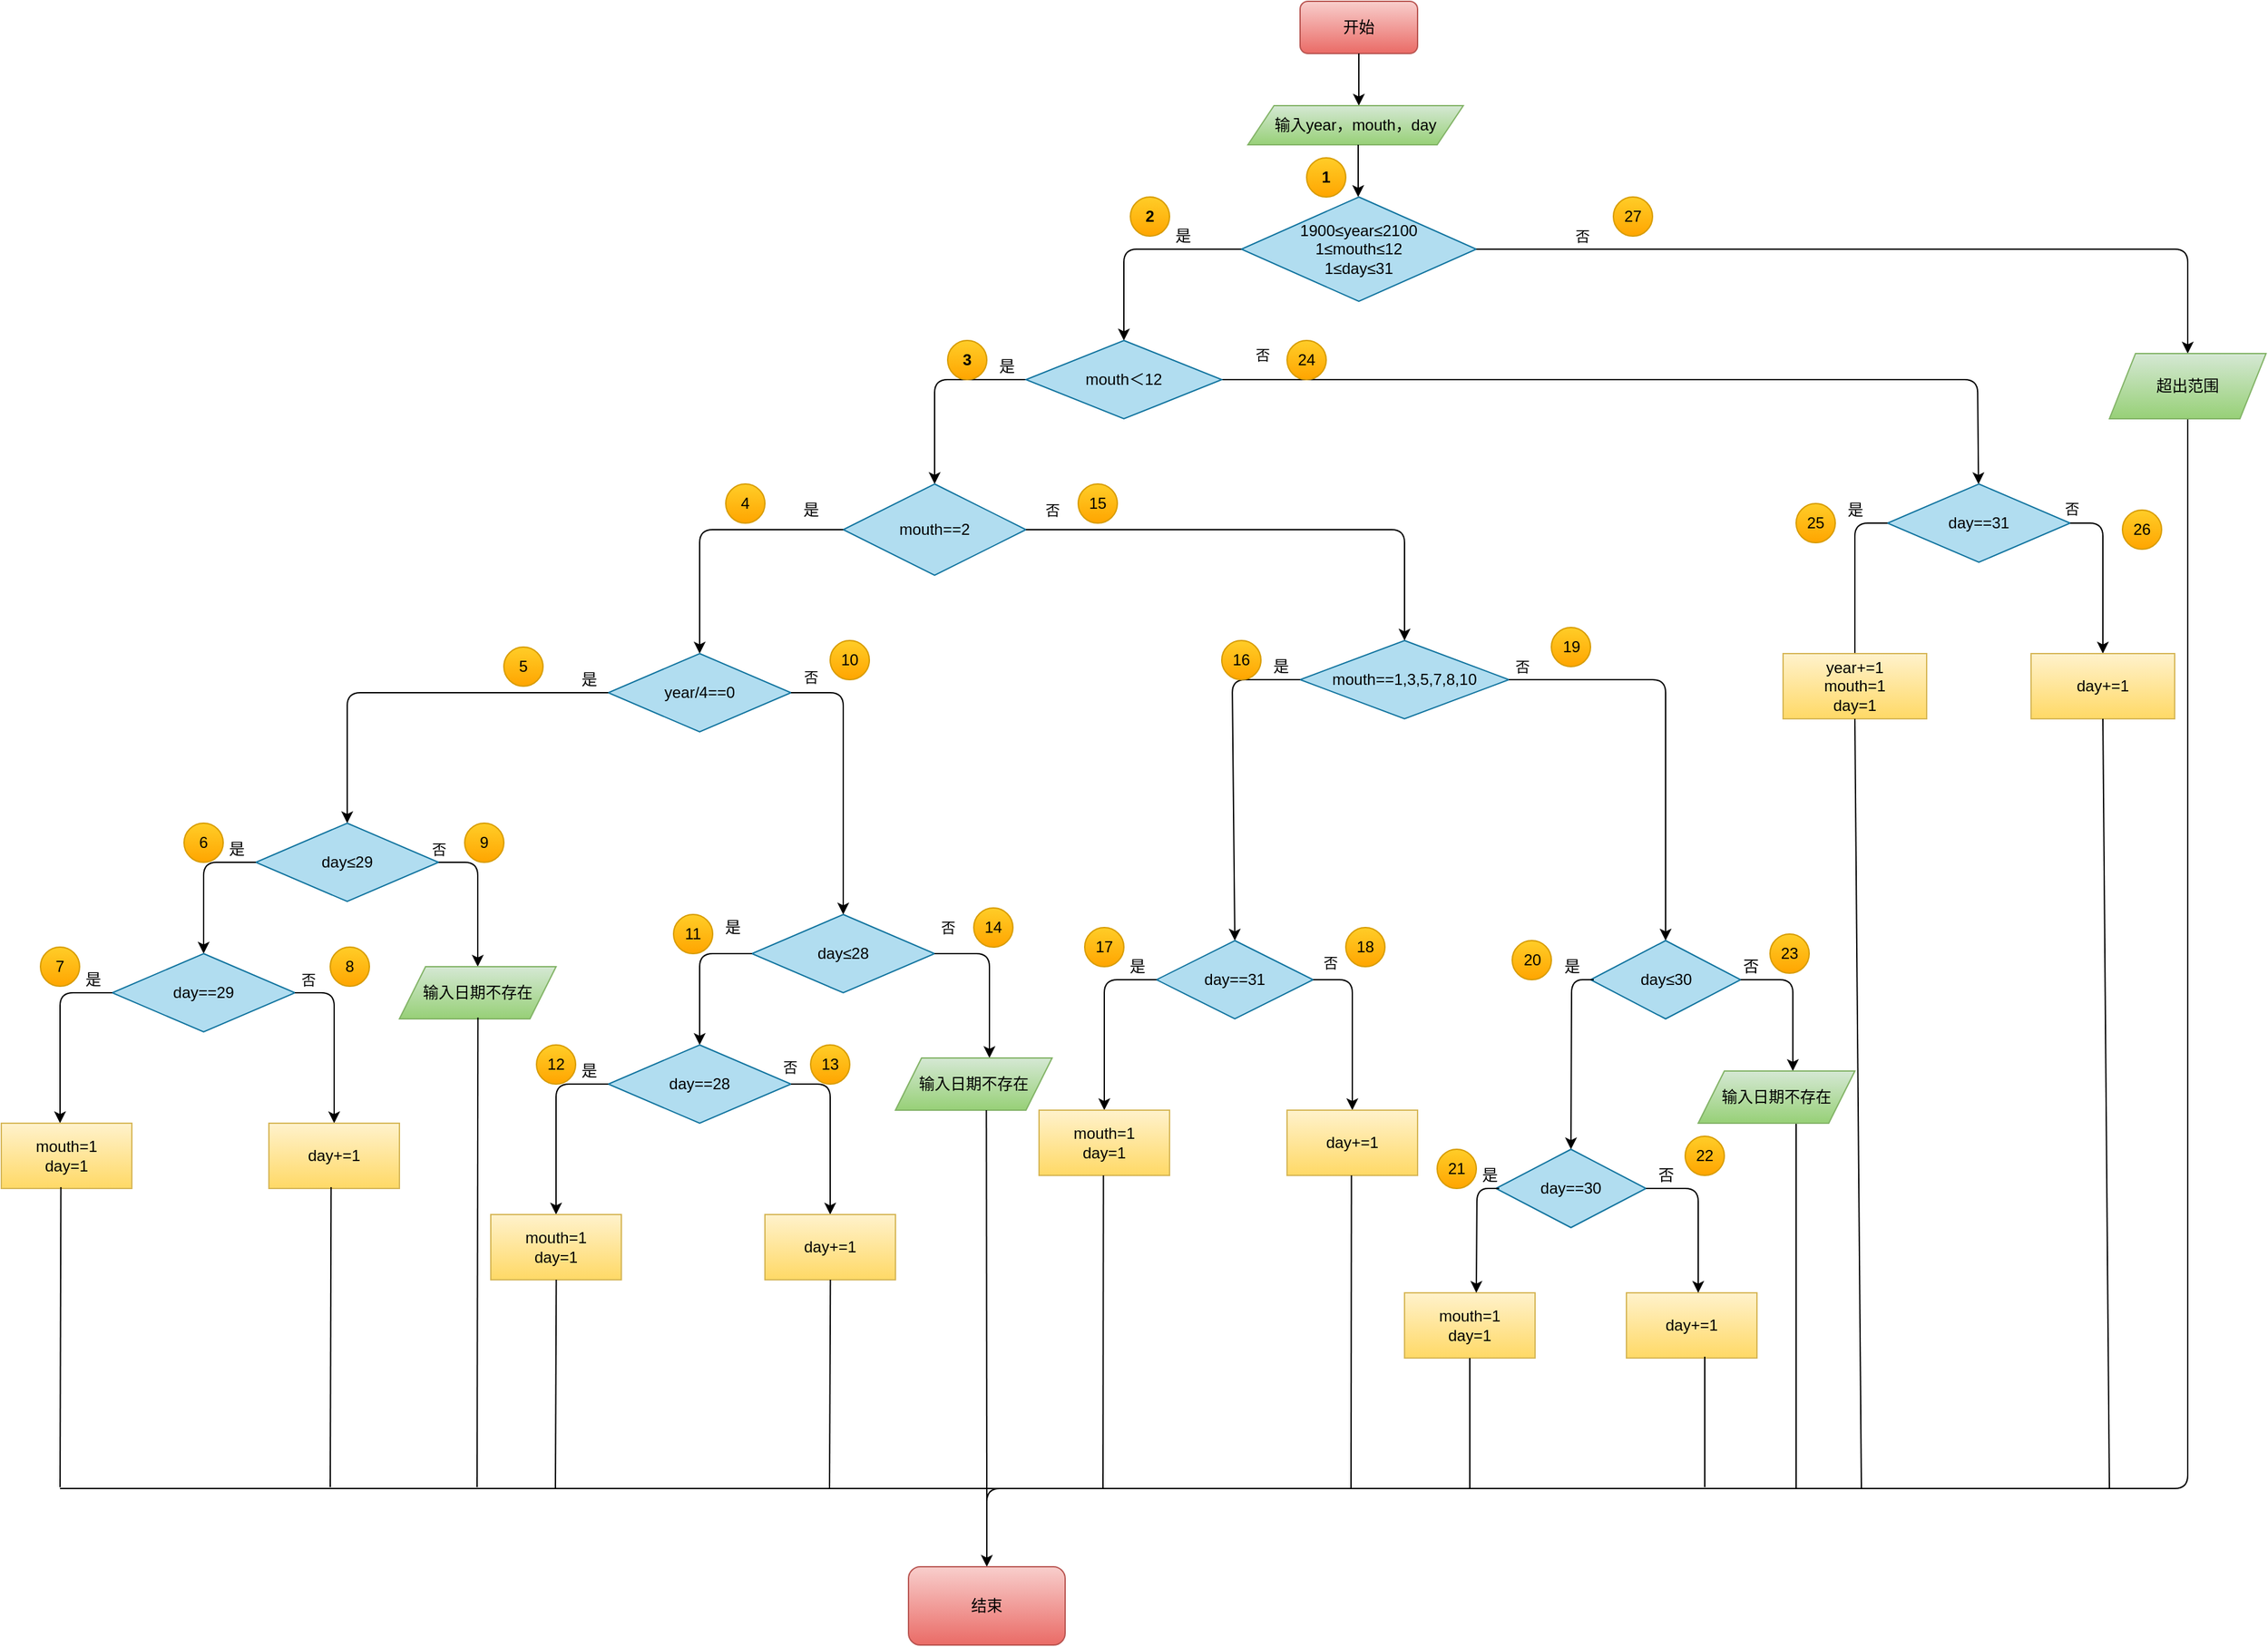 <mxfile version="14.7.2" type="github">
  <diagram id="T51t9eW_9UwbqFa1eaOi" name="Page-1">
    <mxGraphModel dx="1695" dy="458" grid="1" gridSize="10" guides="1" tooltips="1" connect="1" arrows="1" fold="1" page="1" pageScale="1" pageWidth="827" pageHeight="1169" math="0" shadow="0">
      <root>
        <mxCell id="0" />
        <mxCell id="1" parent="0" />
        <mxCell id="XTLYALUPvkwXILoR0wDb-1" value="开始" style="rounded=1;whiteSpace=wrap;html=1;fillColor=#f8cecc;strokeColor=#b85450;gradientColor=#ea6b66;" parent="1" vertex="1">
          <mxGeometry x="330" y="30" width="90" height="40" as="geometry" />
        </mxCell>
        <mxCell id="XTLYALUPvkwXILoR0wDb-2" value="" style="endArrow=classic;html=1;exitX=0.5;exitY=1;exitDx=0;exitDy=0;" parent="1" source="XTLYALUPvkwXILoR0wDb-1" edge="1">
          <mxGeometry width="50" height="50" relative="1" as="geometry">
            <mxPoint x="360" y="140" as="sourcePoint" />
            <mxPoint x="375" y="110" as="targetPoint" />
          </mxGeometry>
        </mxCell>
        <mxCell id="XTLYALUPvkwXILoR0wDb-3" value="1900≤year≤2100&lt;br&gt;1≤mouth≤12&lt;br&gt;1≤day≤31" style="rhombus;whiteSpace=wrap;html=1;fillColor=#b1ddf0;strokeColor=#10739e;" parent="1" vertex="1">
          <mxGeometry x="285" y="180" width="180" height="80" as="geometry" />
        </mxCell>
        <mxCell id="XTLYALUPvkwXILoR0wDb-5" value="输入year，mouth，day" style="shape=parallelogram;perimeter=parallelogramPerimeter;whiteSpace=wrap;html=1;fixedSize=1;fillColor=#d5e8d4;strokeColor=#82b366;gradientColor=#97d077;" parent="1" vertex="1">
          <mxGeometry x="290" y="110" width="165" height="30" as="geometry" />
        </mxCell>
        <mxCell id="XTLYALUPvkwXILoR0wDb-11" value="" style="endArrow=classic;html=1;exitX=0.5;exitY=1;exitDx=0;exitDy=0;" parent="1" edge="1">
          <mxGeometry width="50" height="50" relative="1" as="geometry">
            <mxPoint x="374.5" y="140" as="sourcePoint" />
            <mxPoint x="374.5" y="180" as="targetPoint" />
          </mxGeometry>
        </mxCell>
        <mxCell id="XTLYALUPvkwXILoR0wDb-12" value="" style="endArrow=classic;html=1;exitX=0;exitY=0.5;exitDx=0;exitDy=0;entryX=0.5;entryY=0;entryDx=0;entryDy=0;" parent="1" source="XTLYALUPvkwXILoR0wDb-19" target="XTLYALUPvkwXILoR0wDb-20" edge="1">
          <mxGeometry width="50" height="50" relative="1" as="geometry">
            <mxPoint x="50" y="360" as="sourcePoint" />
            <mxPoint x="50" y="400" as="targetPoint" />
            <Array as="points">
              <mxPoint x="50" y="320" />
            </Array>
          </mxGeometry>
        </mxCell>
        <mxCell id="XTLYALUPvkwXILoR0wDb-14" value="" style="endArrow=classic;html=1;exitX=0.5;exitY=1;exitDx=0;exitDy=0;entryX=0.5;entryY=0;entryDx=0;entryDy=0;" parent="1" source="XTLYALUPvkwXILoR0wDb-17" target="YAsFX3J-B_crxhLqqsgu-51" edge="1">
          <mxGeometry width="50" height="50" relative="1" as="geometry">
            <mxPoint x="899.5" y="390" as="sourcePoint" />
            <mxPoint x="90" y="1230" as="targetPoint" />
            <Array as="points">
              <mxPoint x="1010" y="1170" />
              <mxPoint x="90" y="1170" />
            </Array>
          </mxGeometry>
        </mxCell>
        <mxCell id="XTLYALUPvkwXILoR0wDb-15" value="" style="endArrow=classic;html=1;exitX=1;exitY=0.5;exitDx=0;exitDy=0;" parent="1" source="XTLYALUPvkwXILoR0wDb-19" target="XTLYALUPvkwXILoR0wDb-29" edge="1">
          <mxGeometry width="50" height="50" relative="1" as="geometry">
            <mxPoint x="320" y="340" as="sourcePoint" />
            <mxPoint x="590" y="440" as="targetPoint" />
            <Array as="points">
              <mxPoint x="849" y="320" />
            </Array>
          </mxGeometry>
        </mxCell>
        <mxCell id="XTLYALUPvkwXILoR0wDb-16" value="" style="endArrow=classic;html=1;exitX=1;exitY=0.5;exitDx=0;exitDy=0;entryX=0.5;entryY=0;entryDx=0;entryDy=0;" parent="1" source="XTLYALUPvkwXILoR0wDb-3" target="XTLYALUPvkwXILoR0wDb-17" edge="1">
          <mxGeometry width="50" height="50" relative="1" as="geometry">
            <mxPoint x="390" y="260" as="sourcePoint" />
            <mxPoint x="610" y="290" as="targetPoint" />
            <Array as="points">
              <mxPoint x="1010" y="220" />
            </Array>
          </mxGeometry>
        </mxCell>
        <mxCell id="XTLYALUPvkwXILoR0wDb-48" value="否" style="edgeLabel;html=1;align=center;verticalAlign=middle;resizable=0;points=[];" parent="XTLYALUPvkwXILoR0wDb-16" vertex="1" connectable="0">
          <mxGeometry x="-0.719" relative="1" as="geometry">
            <mxPoint x="-7" y="-10" as="offset" />
          </mxGeometry>
        </mxCell>
        <mxCell id="XTLYALUPvkwXILoR0wDb-17" value="超出范围" style="shape=parallelogram;perimeter=parallelogramPerimeter;whiteSpace=wrap;html=1;fixedSize=1;gradientColor=#97d077;fillColor=#d5e8d4;strokeColor=#82b366;" parent="1" vertex="1">
          <mxGeometry x="950" y="300" width="120" height="50" as="geometry" />
        </mxCell>
        <mxCell id="XTLYALUPvkwXILoR0wDb-18" value="" style="endArrow=classic;html=1;exitX=0;exitY=0.5;exitDx=0;exitDy=0;" parent="1" source="XTLYALUPvkwXILoR0wDb-3" target="XTLYALUPvkwXILoR0wDb-19" edge="1">
          <mxGeometry width="50" height="50" relative="1" as="geometry">
            <mxPoint x="390" y="260" as="sourcePoint" />
            <mxPoint x="-60" y="340" as="targetPoint" />
            <Array as="points">
              <mxPoint x="195" y="220" />
            </Array>
          </mxGeometry>
        </mxCell>
        <mxCell id="XTLYALUPvkwXILoR0wDb-19" value="mouth＜12" style="rhombus;whiteSpace=wrap;html=1;fillColor=#b1ddf0;strokeColor=#10739e;" parent="1" vertex="1">
          <mxGeometry x="120" y="290" width="150" height="60" as="geometry" />
        </mxCell>
        <mxCell id="XTLYALUPvkwXILoR0wDb-20" value="mouth==2" style="rhombus;whiteSpace=wrap;html=1;fillColor=#b1ddf0;strokeColor=#10739e;" parent="1" vertex="1">
          <mxGeometry x="-20" y="400" width="140" height="70" as="geometry" />
        </mxCell>
        <mxCell id="XTLYALUPvkwXILoR0wDb-21" value="" style="endArrow=classic;html=1;exitX=0;exitY=0.5;exitDx=0;exitDy=0;" parent="1" source="XTLYALUPvkwXILoR0wDb-20" edge="1">
          <mxGeometry width="50" height="50" relative="1" as="geometry">
            <mxPoint x="-10" y="440" as="sourcePoint" />
            <mxPoint x="-130" y="530" as="targetPoint" />
            <Array as="points">
              <mxPoint x="-130" y="435" />
            </Array>
          </mxGeometry>
        </mxCell>
        <mxCell id="XTLYALUPvkwXILoR0wDb-22" value="year/4==0" style="rhombus;whiteSpace=wrap;html=1;fillColor=#b1ddf0;strokeColor=#10739e;" parent="1" vertex="1">
          <mxGeometry x="-200" y="530" width="140" height="60" as="geometry" />
        </mxCell>
        <mxCell id="XTLYALUPvkwXILoR0wDb-23" value="" style="endArrow=classic;html=1;" parent="1" target="YAsFX3J-B_crxhLqqsgu-10" edge="1">
          <mxGeometry width="50" height="50" relative="1" as="geometry">
            <mxPoint x="-200" y="560" as="sourcePoint" />
            <mxPoint x="-370" y="640" as="targetPoint" />
            <Array as="points">
              <mxPoint x="-400" y="560" />
            </Array>
          </mxGeometry>
        </mxCell>
        <mxCell id="XTLYALUPvkwXILoR0wDb-26" value="mouth==1,3,5,7,8,10" style="rhombus;whiteSpace=wrap;html=1;fillColor=#b1ddf0;strokeColor=#10739e;" parent="1" vertex="1">
          <mxGeometry x="330" y="520" width="160" height="60" as="geometry" />
        </mxCell>
        <mxCell id="XTLYALUPvkwXILoR0wDb-28" value="" style="endArrow=classic;html=1;exitX=1;exitY=0.5;exitDx=0;exitDy=0;entryX=0.5;entryY=0;entryDx=0;entryDy=0;" parent="1" source="XTLYALUPvkwXILoR0wDb-20" target="XTLYALUPvkwXILoR0wDb-26" edge="1">
          <mxGeometry width="50" height="50" relative="1" as="geometry">
            <mxPoint x="120" y="430" as="sourcePoint" />
            <mxPoint x="280" y="510" as="targetPoint" />
            <Array as="points">
              <mxPoint x="410" y="435" />
            </Array>
          </mxGeometry>
        </mxCell>
        <mxCell id="XTLYALUPvkwXILoR0wDb-29" value="day==31" style="rhombus;whiteSpace=wrap;html=1;fillColor=#b1ddf0;strokeColor=#10739e;" parent="1" vertex="1">
          <mxGeometry x="780" y="400" width="140" height="60" as="geometry" />
        </mxCell>
        <mxCell id="XTLYALUPvkwXILoR0wDb-30" value="" style="endArrow=classic;html=1;exitX=0;exitY=0.5;exitDx=0;exitDy=0;entryX=0.5;entryY=0;entryDx=0;entryDy=0;" parent="1" target="YAsFX3J-B_crxhLqqsgu-12" edge="1">
          <mxGeometry width="50" height="50" relative="1" as="geometry">
            <mxPoint x="330" y="550" as="sourcePoint" />
            <mxPoint x="270" y="640" as="targetPoint" />
            <Array as="points">
              <mxPoint x="278" y="550" />
            </Array>
          </mxGeometry>
        </mxCell>
        <mxCell id="XTLYALUPvkwXILoR0wDb-31" value="" style="endArrow=classic;html=1;exitX=1;exitY=0.5;exitDx=0;exitDy=0;entryX=0.5;entryY=0;entryDx=0;entryDy=0;" parent="1" source="XTLYALUPvkwXILoR0wDb-26" target="YAsFX3J-B_crxhLqqsgu-13" edge="1">
          <mxGeometry width="50" height="50" relative="1" as="geometry">
            <mxPoint x="414" y="550" as="sourcePoint" />
            <mxPoint x="454" y="720" as="targetPoint" />
            <Array as="points">
              <mxPoint x="610" y="550" />
            </Array>
          </mxGeometry>
        </mxCell>
        <mxCell id="XTLYALUPvkwXILoR0wDb-32" value="day≤28" style="rhombus;whiteSpace=wrap;html=1;fillColor=#b1ddf0;strokeColor=#10739e;" parent="1" vertex="1">
          <mxGeometry x="-90" y="730" width="140" height="60" as="geometry" />
        </mxCell>
        <mxCell id="XTLYALUPvkwXILoR0wDb-33" value="" style="endArrow=classic;html=1;exitX=0;exitY=0.5;exitDx=0;exitDy=0;entryX=0.5;entryY=0;entryDx=0;entryDy=0;" parent="1" target="YAsFX3J-B_crxhLqqsgu-30" edge="1">
          <mxGeometry width="50" height="50" relative="1" as="geometry">
            <mxPoint x="-90" y="760" as="sourcePoint" />
            <mxPoint x="-150" y="835" as="targetPoint" />
            <Array as="points">
              <mxPoint x="-130" y="760" />
            </Array>
          </mxGeometry>
        </mxCell>
        <mxCell id="XTLYALUPvkwXILoR0wDb-34" value="" style="endArrow=classic;html=1;exitX=1;exitY=0.5;exitDx=0;exitDy=0;" parent="1" edge="1">
          <mxGeometry width="50" height="50" relative="1" as="geometry">
            <mxPoint x="50" y="760" as="sourcePoint" />
            <mxPoint x="92" y="840" as="targetPoint" />
            <Array as="points">
              <mxPoint x="92" y="760" />
            </Array>
          </mxGeometry>
        </mxCell>
        <mxCell id="XTLYALUPvkwXILoR0wDb-35" value="" style="endArrow=classic;html=1;exitX=1;exitY=0.5;exitDx=0;exitDy=0;" parent="1" edge="1">
          <mxGeometry width="50" height="50" relative="1" as="geometry">
            <mxPoint x="-60" y="560" as="sourcePoint" />
            <mxPoint x="-20" y="730" as="targetPoint" />
            <Array as="points">
              <mxPoint x="-20" y="560" />
            </Array>
          </mxGeometry>
        </mxCell>
        <mxCell id="XTLYALUPvkwXILoR0wDb-36" value="" style="endArrow=classic;html=1;exitX=0;exitY=0.5;exitDx=0;exitDy=0;" parent="1" edge="1" source="XTLYALUPvkwXILoR0wDb-29">
          <mxGeometry width="50" height="50" relative="1" as="geometry">
            <mxPoint x="770" y="430" as="sourcePoint" />
            <mxPoint x="755" y="540" as="targetPoint" />
            <Array as="points">
              <mxPoint x="755" y="430" />
            </Array>
          </mxGeometry>
        </mxCell>
        <mxCell id="XTLYALUPvkwXILoR0wDb-37" value="" style="endArrow=classic;html=1;entryX=0.5;entryY=0;entryDx=0;entryDy=0;" parent="1" target="XTLYALUPvkwXILoR0wDb-39" edge="1">
          <mxGeometry width="50" height="50" relative="1" as="geometry">
            <mxPoint x="920" y="430" as="sourcePoint" />
            <mxPoint x="915" y="520" as="targetPoint" />
            <Array as="points">
              <mxPoint x="945" y="430" />
            </Array>
          </mxGeometry>
        </mxCell>
        <mxCell id="XTLYALUPvkwXILoR0wDb-39" value="day+=1" style="rounded=0;whiteSpace=wrap;html=1;gradientColor=#ffd966;fillColor=#fff2cc;strokeColor=#d6b656;" parent="1" vertex="1">
          <mxGeometry x="890" y="530" width="110" height="50" as="geometry" />
        </mxCell>
        <mxCell id="XTLYALUPvkwXILoR0wDb-43" value="year+=1&lt;br&gt;mouth=1&lt;br&gt;day=1" style="rounded=0;whiteSpace=wrap;html=1;gradientColor=#ffd966;fillColor=#fff2cc;strokeColor=#d6b656;" parent="1" vertex="1">
          <mxGeometry x="700" y="530" width="110" height="50" as="geometry" />
        </mxCell>
        <mxCell id="XTLYALUPvkwXILoR0wDb-47" value="是" style="text;html=1;align=center;verticalAlign=middle;resizable=0;points=[];autosize=1;strokeColor=none;" parent="1" vertex="1">
          <mxGeometry x="225" y="200" width="30" height="20" as="geometry" />
        </mxCell>
        <mxCell id="XTLYALUPvkwXILoR0wDb-49" value="是" style="text;html=1;align=center;verticalAlign=middle;resizable=0;points=[];autosize=1;strokeColor=none;" parent="1" vertex="1">
          <mxGeometry x="740" y="410" width="30" height="20" as="geometry" />
        </mxCell>
        <mxCell id="XTLYALUPvkwXILoR0wDb-50" value="是" style="text;html=1;align=center;verticalAlign=middle;resizable=0;points=[];autosize=1;strokeColor=none;" parent="1" vertex="1">
          <mxGeometry x="90" y="300" width="30" height="20" as="geometry" />
        </mxCell>
        <mxCell id="XTLYALUPvkwXILoR0wDb-51" value="否" style="edgeLabel;html=1;align=center;verticalAlign=middle;resizable=0;points=[];" parent="1" vertex="1" connectable="0">
          <mxGeometry x="290" y="250" as="geometry">
            <mxPoint x="11" y="51" as="offset" />
          </mxGeometry>
        </mxCell>
        <mxCell id="XTLYALUPvkwXILoR0wDb-52" value="否" style="edgeLabel;html=1;align=center;verticalAlign=middle;resizable=0;points=[];" parent="1" vertex="1" connectable="0">
          <mxGeometry x="140" y="420" as="geometry" />
        </mxCell>
        <mxCell id="XTLYALUPvkwXILoR0wDb-53" value="是" style="text;html=1;align=center;verticalAlign=middle;resizable=0;points=[];autosize=1;strokeColor=none;" parent="1" vertex="1">
          <mxGeometry x="-60" y="410" width="30" height="20" as="geometry" />
        </mxCell>
        <mxCell id="YAsFX3J-B_crxhLqqsgu-1" value="是" style="text;html=1;align=center;verticalAlign=middle;resizable=0;points=[];autosize=1;strokeColor=none;" parent="1" vertex="1">
          <mxGeometry x="300" y="530" width="30" height="20" as="geometry" />
        </mxCell>
        <mxCell id="YAsFX3J-B_crxhLqqsgu-2" value="否" style="edgeLabel;html=1;align=center;verticalAlign=middle;resizable=0;points=[];" parent="1" vertex="1" connectable="0">
          <mxGeometry x="240" y="440" as="geometry">
            <mxPoint x="260" y="100" as="offset" />
          </mxGeometry>
        </mxCell>
        <mxCell id="YAsFX3J-B_crxhLqqsgu-3" value="是" style="text;html=1;align=center;verticalAlign=middle;resizable=0;points=[];autosize=1;strokeColor=none;" parent="1" vertex="1">
          <mxGeometry x="-230" y="540" width="30" height="20" as="geometry" />
        </mxCell>
        <mxCell id="YAsFX3J-B_crxhLqqsgu-4" value="否" style="edgeLabel;html=1;align=center;verticalAlign=middle;resizable=0;points=[];" parent="1" vertex="1" connectable="0">
          <mxGeometry x="100" y="460" as="geometry">
            <mxPoint x="-145" y="88" as="offset" />
          </mxGeometry>
        </mxCell>
        <mxCell id="YAsFX3J-B_crxhLqqsgu-5" value="否" style="edgeLabel;html=1;align=center;verticalAlign=middle;resizable=0;points=[];" parent="1" vertex="1" connectable="0">
          <mxGeometry x="400" y="480" as="geometry">
            <mxPoint x="-47" y="287" as="offset" />
          </mxGeometry>
        </mxCell>
        <mxCell id="YAsFX3J-B_crxhLqqsgu-6" value="是" style="text;html=1;align=center;verticalAlign=middle;resizable=0;points=[];autosize=1;strokeColor=none;" parent="1" vertex="1">
          <mxGeometry x="190" y="760" width="30" height="20" as="geometry" />
        </mxCell>
        <mxCell id="YAsFX3J-B_crxhLqqsgu-7" value="否" style="edgeLabel;html=1;align=center;verticalAlign=middle;resizable=0;points=[];" parent="1" vertex="1" connectable="0">
          <mxGeometry x="300" y="430" as="geometry">
            <mxPoint x="621" y="-11" as="offset" />
          </mxGeometry>
        </mxCell>
        <mxCell id="YAsFX3J-B_crxhLqqsgu-8" value="输入日期不存在" style="shape=parallelogram;perimeter=parallelogramPerimeter;whiteSpace=wrap;html=1;fixedSize=1;gradientColor=#97d077;fillColor=#d5e8d4;strokeColor=#82b366;" parent="1" vertex="1">
          <mxGeometry x="20" y="840" width="120" height="40" as="geometry" />
        </mxCell>
        <mxCell id="YAsFX3J-B_crxhLqqsgu-10" value="day≤29" style="rhombus;whiteSpace=wrap;html=1;fillColor=#b1ddf0;strokeColor=#10739e;" parent="1" vertex="1">
          <mxGeometry x="-470" y="660" width="140" height="60" as="geometry" />
        </mxCell>
        <mxCell id="YAsFX3J-B_crxhLqqsgu-11" value="" style="endArrow=classic;html=1;exitX=0;exitY=0.5;exitDx=0;exitDy=0;entryX=0.5;entryY=0;entryDx=0;entryDy=0;" parent="1" source="YAsFX3J-B_crxhLqqsgu-10" target="YAsFX3J-B_crxhLqqsgu-37" edge="1">
          <mxGeometry width="50" height="50" relative="1" as="geometry">
            <mxPoint x="-550" y="685" as="sourcePoint" />
            <mxPoint x="-610" y="770" as="targetPoint" />
            <Array as="points">
              <mxPoint x="-510" y="690" />
            </Array>
          </mxGeometry>
        </mxCell>
        <mxCell id="YAsFX3J-B_crxhLqqsgu-12" value="day==31" style="rhombus;whiteSpace=wrap;html=1;fillColor=#b1ddf0;strokeColor=#10739e;" parent="1" vertex="1">
          <mxGeometry x="220" y="750" width="120" height="60" as="geometry" />
        </mxCell>
        <mxCell id="YAsFX3J-B_crxhLqqsgu-13" value="day≤30" style="rhombus;whiteSpace=wrap;html=1;fillColor=#b1ddf0;strokeColor=#10739e;" parent="1" vertex="1">
          <mxGeometry x="552.5" y="750" width="115" height="60" as="geometry" />
        </mxCell>
        <mxCell id="YAsFX3J-B_crxhLqqsgu-14" value="" style="endArrow=classic;html=1;exitX=0;exitY=0.5;exitDx=0;exitDy=0;" parent="1" edge="1">
          <mxGeometry width="50" height="50" relative="1" as="geometry">
            <mxPoint x="220" y="780" as="sourcePoint" />
            <mxPoint x="180" y="880" as="targetPoint" />
            <Array as="points">
              <mxPoint x="180" y="780" />
            </Array>
          </mxGeometry>
        </mxCell>
        <mxCell id="YAsFX3J-B_crxhLqqsgu-15" value="" style="endArrow=classic;html=1;entryX=0.5;entryY=0;entryDx=0;entryDy=0;" parent="1" target="CbWs_5sg9MuyIW4WM9OZ-2" edge="1">
          <mxGeometry width="50" height="50" relative="1" as="geometry">
            <mxPoint x="555" y="780" as="sourcePoint" />
            <mxPoint x="530" y="910" as="targetPoint" />
            <Array as="points">
              <mxPoint x="538" y="780" />
            </Array>
          </mxGeometry>
        </mxCell>
        <mxCell id="YAsFX3J-B_crxhLqqsgu-16" value="" style="endArrow=classic;html=1;exitX=1;exitY=0.5;exitDx=0;exitDy=0;" parent="1" edge="1">
          <mxGeometry width="50" height="50" relative="1" as="geometry">
            <mxPoint x="667.5" y="780" as="sourcePoint" />
            <mxPoint x="707.5" y="850" as="targetPoint" />
            <Array as="points">
              <mxPoint x="707.5" y="780" />
            </Array>
          </mxGeometry>
        </mxCell>
        <mxCell id="YAsFX3J-B_crxhLqqsgu-17" value="" style="endArrow=classic;html=1;exitX=1;exitY=0.5;exitDx=0;exitDy=0;entryX=0.5;entryY=0;entryDx=0;entryDy=0;" parent="1" target="YAsFX3J-B_crxhLqqsgu-21" edge="1">
          <mxGeometry width="50" height="50" relative="1" as="geometry">
            <mxPoint x="340" y="780" as="sourcePoint" />
            <mxPoint x="380" y="880" as="targetPoint" />
            <Array as="points">
              <mxPoint x="370" y="780" />
            </Array>
          </mxGeometry>
        </mxCell>
        <mxCell id="YAsFX3J-B_crxhLqqsgu-18" value="是" style="text;html=1;align=center;verticalAlign=middle;resizable=0;points=[];autosize=1;strokeColor=none;" parent="1" vertex="1">
          <mxGeometry x="522.5" y="760" width="30" height="20" as="geometry" />
        </mxCell>
        <mxCell id="YAsFX3J-B_crxhLqqsgu-19" value="否" style="text;html=1;align=center;verticalAlign=middle;resizable=0;points=[];autosize=1;strokeColor=none;" parent="1" vertex="1">
          <mxGeometry x="595" y="920" width="30" height="20" as="geometry" />
        </mxCell>
        <mxCell id="YAsFX3J-B_crxhLqqsgu-20" value="mouth=1&lt;br&gt;day=1" style="rounded=0;whiteSpace=wrap;html=1;gradientColor=#ffd966;fillColor=#fff2cc;strokeColor=#d6b656;" parent="1" vertex="1">
          <mxGeometry x="130" y="880" width="100" height="50" as="geometry" />
        </mxCell>
        <mxCell id="YAsFX3J-B_crxhLqqsgu-21" value="day+=1" style="rounded=0;whiteSpace=wrap;html=1;gradientColor=#ffd966;fillColor=#fff2cc;strokeColor=#d6b656;" parent="1" vertex="1">
          <mxGeometry x="320" y="880" width="100" height="50" as="geometry" />
        </mxCell>
        <mxCell id="YAsFX3J-B_crxhLqqsgu-22" value="mouth=1&lt;br&gt;day=1" style="rounded=0;whiteSpace=wrap;html=1;gradientColor=#ffd966;fillColor=#fff2cc;strokeColor=#d6b656;" parent="1" vertex="1">
          <mxGeometry x="410" y="1020" width="100" height="50" as="geometry" />
        </mxCell>
        <mxCell id="YAsFX3J-B_crxhLqqsgu-23" value="day+=1" style="rounded=0;whiteSpace=wrap;html=1;gradientColor=#ffd966;fillColor=#fff2cc;strokeColor=#d6b656;" parent="1" vertex="1">
          <mxGeometry x="580" y="1020" width="100" height="50" as="geometry" />
        </mxCell>
        <mxCell id="YAsFX3J-B_crxhLqqsgu-30" value="day==28" style="rhombus;whiteSpace=wrap;html=1;fillColor=#b1ddf0;strokeColor=#10739e;" parent="1" vertex="1">
          <mxGeometry x="-200" y="830" width="140" height="60" as="geometry" />
        </mxCell>
        <mxCell id="YAsFX3J-B_crxhLqqsgu-31" value="" style="endArrow=classic;html=1;exitX=0;exitY=0.5;exitDx=0;exitDy=0;" parent="1" edge="1">
          <mxGeometry width="50" height="50" relative="1" as="geometry">
            <mxPoint x="-200" y="860" as="sourcePoint" />
            <mxPoint x="-240" y="960" as="targetPoint" />
            <Array as="points">
              <mxPoint x="-240" y="860" />
            </Array>
          </mxGeometry>
        </mxCell>
        <mxCell id="YAsFX3J-B_crxhLqqsgu-32" value="" style="endArrow=classic;html=1;exitX=1;exitY=0.5;exitDx=0;exitDy=0;entryX=0.5;entryY=0;entryDx=0;entryDy=0;" parent="1" edge="1">
          <mxGeometry width="50" height="50" relative="1" as="geometry">
            <mxPoint x="-60" y="860" as="sourcePoint" />
            <mxPoint x="-30" y="960" as="targetPoint" />
            <Array as="points">
              <mxPoint x="-30" y="860" />
            </Array>
          </mxGeometry>
        </mxCell>
        <mxCell id="YAsFX3J-B_crxhLqqsgu-33" value="mouth=1&lt;br&gt;day=1" style="rounded=0;whiteSpace=wrap;html=1;gradientColor=#ffd966;fillColor=#fff2cc;strokeColor=#d6b656;" parent="1" vertex="1">
          <mxGeometry x="-290" y="960" width="100" height="50" as="geometry" />
        </mxCell>
        <mxCell id="YAsFX3J-B_crxhLqqsgu-34" value="day+=1" style="rounded=0;whiteSpace=wrap;html=1;gradientColor=#ffd966;fillColor=#fff2cc;strokeColor=#d6b656;" parent="1" vertex="1">
          <mxGeometry x="-80" y="960" width="100" height="50" as="geometry" />
        </mxCell>
        <mxCell id="YAsFX3J-B_crxhLqqsgu-37" value="day==29" style="rhombus;whiteSpace=wrap;html=1;fillColor=#b1ddf0;strokeColor=#10739e;" parent="1" vertex="1">
          <mxGeometry x="-580" y="760" width="140" height="60" as="geometry" />
        </mxCell>
        <mxCell id="YAsFX3J-B_crxhLqqsgu-38" value="" style="endArrow=classic;html=1;exitX=1;exitY=0.5;exitDx=0;exitDy=0;" parent="1" edge="1">
          <mxGeometry width="50" height="50" relative="1" as="geometry">
            <mxPoint x="-330" y="690" as="sourcePoint" />
            <mxPoint x="-300" y="770" as="targetPoint" />
            <Array as="points">
              <mxPoint x="-300" y="690" />
            </Array>
          </mxGeometry>
        </mxCell>
        <mxCell id="YAsFX3J-B_crxhLqqsgu-39" value="输入日期不存在" style="shape=parallelogram;perimeter=parallelogramPerimeter;whiteSpace=wrap;html=1;fixedSize=1;gradientColor=#97d077;fillColor=#d5e8d4;strokeColor=#82b366;" parent="1" vertex="1">
          <mxGeometry x="-360" y="770" width="120" height="40" as="geometry" />
        </mxCell>
        <mxCell id="YAsFX3J-B_crxhLqqsgu-40" value="" style="endArrow=classic;html=1;exitX=0;exitY=0.5;exitDx=0;exitDy=0;" parent="1" edge="1">
          <mxGeometry width="50" height="50" relative="1" as="geometry">
            <mxPoint x="-580" y="790" as="sourcePoint" />
            <mxPoint x="-620" y="890" as="targetPoint" />
            <Array as="points">
              <mxPoint x="-620" y="790" />
            </Array>
          </mxGeometry>
        </mxCell>
        <mxCell id="YAsFX3J-B_crxhLqqsgu-41" value="" style="endArrow=classic;html=1;exitX=1;exitY=0.5;exitDx=0;exitDy=0;entryX=0.5;entryY=0;entryDx=0;entryDy=0;" parent="1" edge="1">
          <mxGeometry width="50" height="50" relative="1" as="geometry">
            <mxPoint x="-440" y="790" as="sourcePoint" />
            <mxPoint x="-410" y="890" as="targetPoint" />
            <Array as="points">
              <mxPoint x="-410" y="790" />
            </Array>
          </mxGeometry>
        </mxCell>
        <mxCell id="YAsFX3J-B_crxhLqqsgu-42" value="mouth=1&lt;br&gt;day=1" style="rounded=0;whiteSpace=wrap;html=1;gradientColor=#ffd966;fillColor=#fff2cc;strokeColor=#d6b656;" parent="1" vertex="1">
          <mxGeometry x="-665" y="890" width="100" height="50" as="geometry" />
        </mxCell>
        <mxCell id="YAsFX3J-B_crxhLqqsgu-43" value="day+=1" style="rounded=0;whiteSpace=wrap;html=1;gradientColor=#ffd966;fillColor=#fff2cc;strokeColor=#d6b656;" parent="1" vertex="1">
          <mxGeometry x="-460" y="890" width="100" height="50" as="geometry" />
        </mxCell>
        <mxCell id="YAsFX3J-B_crxhLqqsgu-51" value="结束" style="rounded=1;whiteSpace=wrap;html=1;fillColor=#f8cecc;strokeColor=#b85450;gradientColor=#ea6b66;" parent="1" vertex="1">
          <mxGeometry x="30" y="1230" width="120" height="60" as="geometry" />
        </mxCell>
        <mxCell id="YAsFX3J-B_crxhLqqsgu-53" value="" style="endArrow=none;html=1;exitX=0.5;exitY=1;exitDx=0;exitDy=0;" parent="1" source="YAsFX3J-B_crxhLqqsgu-22" edge="1">
          <mxGeometry width="50" height="50" relative="1" as="geometry">
            <mxPoint x="-20" y="1040" as="sourcePoint" />
            <mxPoint x="460" y="1170" as="targetPoint" />
          </mxGeometry>
        </mxCell>
        <mxCell id="YAsFX3J-B_crxhLqqsgu-55" value="" style="endArrow=none;html=1;exitX=0.5;exitY=1;exitDx=0;exitDy=0;" parent="1" edge="1">
          <mxGeometry width="50" height="50" relative="1" as="geometry">
            <mxPoint x="710" y="870" as="sourcePoint" />
            <mxPoint x="710" y="1170" as="targetPoint" />
          </mxGeometry>
        </mxCell>
        <mxCell id="YAsFX3J-B_crxhLqqsgu-56" value="" style="endArrow=none;html=1;exitX=0.5;exitY=1;exitDx=0;exitDy=0;" parent="1" edge="1" source="XTLYALUPvkwXILoR0wDb-43">
          <mxGeometry width="50" height="50" relative="1" as="geometry">
            <mxPoint x="755" y="579" as="sourcePoint" />
            <mxPoint x="760" y="1170" as="targetPoint" />
          </mxGeometry>
        </mxCell>
        <mxCell id="YAsFX3J-B_crxhLqqsgu-57" value="" style="endArrow=none;html=1;exitX=0.5;exitY=1;exitDx=0;exitDy=0;" parent="1" edge="1">
          <mxGeometry width="50" height="50" relative="1" as="geometry">
            <mxPoint x="369.33" y="930" as="sourcePoint" />
            <mxPoint x="369" y="1170" as="targetPoint" />
          </mxGeometry>
        </mxCell>
        <mxCell id="YAsFX3J-B_crxhLqqsgu-58" value="" style="endArrow=none;html=1;exitX=0.5;exitY=1;exitDx=0;exitDy=0;" parent="1" edge="1">
          <mxGeometry width="50" height="50" relative="1" as="geometry">
            <mxPoint x="179.33" y="930" as="sourcePoint" />
            <mxPoint x="179" y="1170" as="targetPoint" />
          </mxGeometry>
        </mxCell>
        <mxCell id="YAsFX3J-B_crxhLqqsgu-59" value="" style="endArrow=none;html=1;exitX=0.5;exitY=1;exitDx=0;exitDy=0;" parent="1" edge="1">
          <mxGeometry width="50" height="50" relative="1" as="geometry">
            <mxPoint x="89.66" y="880" as="sourcePoint" />
            <mxPoint x="90" y="1180" as="targetPoint" />
          </mxGeometry>
        </mxCell>
        <mxCell id="YAsFX3J-B_crxhLqqsgu-60" value="" style="endArrow=none;html=1;exitX=0.5;exitY=1;exitDx=0;exitDy=0;" parent="1" edge="1">
          <mxGeometry width="50" height="50" relative="1" as="geometry">
            <mxPoint x="-619.34" y="939" as="sourcePoint" />
            <mxPoint x="-620" y="1169" as="targetPoint" />
          </mxGeometry>
        </mxCell>
        <mxCell id="YAsFX3J-B_crxhLqqsgu-61" value="" style="endArrow=none;html=1;exitX=0.5;exitY=1;exitDx=0;exitDy=0;" parent="1" edge="1">
          <mxGeometry width="50" height="50" relative="1" as="geometry">
            <mxPoint x="-412.34" y="939" as="sourcePoint" />
            <mxPoint x="-413" y="1169" as="targetPoint" />
          </mxGeometry>
        </mxCell>
        <mxCell id="YAsFX3J-B_crxhLqqsgu-62" value="" style="endArrow=none;html=1;" parent="1" edge="1">
          <mxGeometry width="50" height="50" relative="1" as="geometry">
            <mxPoint x="90" y="1170" as="sourcePoint" />
            <mxPoint x="-620" y="1170" as="targetPoint" />
          </mxGeometry>
        </mxCell>
        <mxCell id="YAsFX3J-B_crxhLqqsgu-63" value="" style="endArrow=none;html=1;" parent="1" edge="1">
          <mxGeometry width="50" height="50" relative="1" as="geometry">
            <mxPoint x="-220" y="1170" as="sourcePoint" />
            <mxPoint x="220" y="1170" as="targetPoint" />
          </mxGeometry>
        </mxCell>
        <mxCell id="YAsFX3J-B_crxhLqqsgu-64" value="" style="endArrow=none;html=1;exitX=0.5;exitY=1;exitDx=0;exitDy=0;" parent="1" edge="1">
          <mxGeometry width="50" height="50" relative="1" as="geometry">
            <mxPoint x="-29.84" y="1010" as="sourcePoint" />
            <mxPoint x="-30.5" y="1170" as="targetPoint" />
          </mxGeometry>
        </mxCell>
        <mxCell id="YAsFX3J-B_crxhLqqsgu-65" value="" style="endArrow=none;html=1;exitX=0.5;exitY=1;exitDx=0;exitDy=0;" parent="1" edge="1">
          <mxGeometry width="50" height="50" relative="1" as="geometry">
            <mxPoint x="-239.84" y="1010" as="sourcePoint" />
            <mxPoint x="-240.5" y="1170" as="targetPoint" />
          </mxGeometry>
        </mxCell>
        <mxCell id="YAsFX3J-B_crxhLqqsgu-66" value="" style="endArrow=none;html=1;exitX=0.5;exitY=1;exitDx=0;exitDy=0;" parent="1" edge="1">
          <mxGeometry width="50" height="50" relative="1" as="geometry">
            <mxPoint x="-299.84" y="809" as="sourcePoint" />
            <mxPoint x="-300.5" y="1169" as="targetPoint" />
          </mxGeometry>
        </mxCell>
        <mxCell id="YAsFX3J-B_crxhLqqsgu-67" value="是" style="text;html=1;align=center;verticalAlign=middle;resizable=0;points=[];autosize=1;strokeColor=none;" parent="1" vertex="1">
          <mxGeometry x="-120" y="730" width="30" height="20" as="geometry" />
        </mxCell>
        <mxCell id="YAsFX3J-B_crxhLqqsgu-68" value="是" style="text;html=1;align=center;verticalAlign=middle;resizable=0;points=[];autosize=1;strokeColor=none;" parent="1" vertex="1">
          <mxGeometry x="-610" y="770" width="30" height="20" as="geometry" />
        </mxCell>
        <mxCell id="YAsFX3J-B_crxhLqqsgu-69" value="是" style="text;html=1;align=center;verticalAlign=middle;resizable=0;points=[];autosize=1;strokeColor=none;" parent="1" vertex="1">
          <mxGeometry x="-500" y="670" width="30" height="20" as="geometry" />
        </mxCell>
        <mxCell id="YAsFX3J-B_crxhLqqsgu-71" value="否" style="edgeLabel;html=1;align=center;verticalAlign=middle;resizable=0;points=[];" parent="1" vertex="1" connectable="0">
          <mxGeometry x="-330" y="680" as="geometry" />
        </mxCell>
        <mxCell id="YAsFX3J-B_crxhLqqsgu-72" value="否" style="edgeLabel;html=1;align=center;verticalAlign=middle;resizable=0;points=[];" parent="1" vertex="1" connectable="0">
          <mxGeometry x="-430" y="780" as="geometry" />
        </mxCell>
        <mxCell id="YAsFX3J-B_crxhLqqsgu-73" value="否" style="edgeLabel;html=1;align=center;verticalAlign=middle;resizable=0;points=[];" parent="1" vertex="1" connectable="0">
          <mxGeometry x="60" y="740" as="geometry" />
        </mxCell>
        <mxCell id="YAsFX3J-B_crxhLqqsgu-74" value="否" style="edgeLabel;html=1;align=center;verticalAlign=middle;resizable=0;points=[];" parent="1" vertex="1" connectable="0">
          <mxGeometry x="350" y="710" as="geometry">
            <mxPoint x="-411" y="137" as="offset" />
          </mxGeometry>
        </mxCell>
        <mxCell id="YAsFX3J-B_crxhLqqsgu-76" value="是" style="text;html=1;align=center;verticalAlign=middle;resizable=0;points=[];autosize=1;" parent="1" vertex="1">
          <mxGeometry x="-230" y="840" width="30" height="20" as="geometry" />
        </mxCell>
        <mxCell id="YAsFX3J-B_crxhLqqsgu-77" value="" style="endArrow=none;html=1;exitX=0.5;exitY=1;exitDx=0;exitDy=0;" parent="1" edge="1" source="XTLYALUPvkwXILoR0wDb-39">
          <mxGeometry width="50" height="50" relative="1" as="geometry">
            <mxPoint x="914.66" y="580" as="sourcePoint" />
            <mxPoint x="950" y="1170" as="targetPoint" />
          </mxGeometry>
        </mxCell>
        <mxCell id="CbWs_5sg9MuyIW4WM9OZ-1" value="输入日期不存在" style="shape=parallelogram;perimeter=parallelogramPerimeter;whiteSpace=wrap;html=1;fixedSize=1;gradientColor=#97d077;fillColor=#d5e8d4;strokeColor=#82b366;" vertex="1" parent="1">
          <mxGeometry x="635" y="850" width="120" height="40" as="geometry" />
        </mxCell>
        <mxCell id="CbWs_5sg9MuyIW4WM9OZ-2" value="day==30" style="rhombus;whiteSpace=wrap;html=1;fillColor=#b1ddf0;strokeColor=#10739e;" vertex="1" parent="1">
          <mxGeometry x="480" y="910" width="115" height="60" as="geometry" />
        </mxCell>
        <mxCell id="CbWs_5sg9MuyIW4WM9OZ-3" value="" style="endArrow=classic;html=1;" edge="1" parent="1">
          <mxGeometry width="50" height="50" relative="1" as="geometry">
            <mxPoint x="482.5" y="940" as="sourcePoint" />
            <mxPoint x="465" y="1020" as="targetPoint" />
            <Array as="points">
              <mxPoint x="465.5" y="940" />
            </Array>
          </mxGeometry>
        </mxCell>
        <mxCell id="CbWs_5sg9MuyIW4WM9OZ-4" value="" style="endArrow=classic;html=1;exitX=1;exitY=0.5;exitDx=0;exitDy=0;entryX=0.55;entryY=0;entryDx=0;entryDy=0;entryPerimeter=0;" edge="1" parent="1" target="YAsFX3J-B_crxhLqqsgu-23">
          <mxGeometry width="50" height="50" relative="1" as="geometry">
            <mxPoint x="595" y="940" as="sourcePoint" />
            <mxPoint x="635" y="1010" as="targetPoint" />
            <Array as="points">
              <mxPoint x="635" y="940" />
            </Array>
          </mxGeometry>
        </mxCell>
        <mxCell id="CbWs_5sg9MuyIW4WM9OZ-6" value="" style="endArrow=none;html=1;exitX=0.5;exitY=1;exitDx=0;exitDy=0;" edge="1" parent="1">
          <mxGeometry width="50" height="50" relative="1" as="geometry">
            <mxPoint x="640" y="1069" as="sourcePoint" />
            <mxPoint x="640" y="1169" as="targetPoint" />
          </mxGeometry>
        </mxCell>
        <mxCell id="CbWs_5sg9MuyIW4WM9OZ-7" value="是" style="text;html=1;align=center;verticalAlign=middle;resizable=0;points=[];autosize=1;strokeColor=none;" vertex="1" parent="1">
          <mxGeometry x="460" y="920" width="30" height="20" as="geometry" />
        </mxCell>
        <mxCell id="CbWs_5sg9MuyIW4WM9OZ-9" value="否" style="text;html=1;align=center;verticalAlign=middle;resizable=0;points=[];autosize=1;strokeColor=none;" vertex="1" parent="1">
          <mxGeometry x="660" y="760" width="30" height="20" as="geometry" />
        </mxCell>
        <mxCell id="CbWs_5sg9MuyIW4WM9OZ-13" value="&lt;b&gt;2&lt;/b&gt;" style="ellipse;whiteSpace=wrap;html=1;fillColor=#ffcd28;strokeColor=#d79b00;gradientColor=#ffa500;" vertex="1" parent="1">
          <mxGeometry x="200" y="180" width="30" height="30" as="geometry" />
        </mxCell>
        <mxCell id="CbWs_5sg9MuyIW4WM9OZ-14" value="5" style="ellipse;whiteSpace=wrap;html=1;fillColor=#ffcd28;strokeColor=#d79b00;gradientColor=#ffa500;" vertex="1" parent="1">
          <mxGeometry x="-280" y="525" width="30" height="30" as="geometry" />
        </mxCell>
        <mxCell id="CbWs_5sg9MuyIW4WM9OZ-15" value="4" style="ellipse;whiteSpace=wrap;html=1;fillColor=#ffcd28;strokeColor=#d79b00;gradientColor=#ffa500;" vertex="1" parent="1">
          <mxGeometry x="-110" y="400" width="30" height="30" as="geometry" />
        </mxCell>
        <mxCell id="CbWs_5sg9MuyIW4WM9OZ-16" value="&lt;b&gt;3&lt;/b&gt;" style="ellipse;whiteSpace=wrap;html=1;fillColor=#ffcd28;strokeColor=#d79b00;gradientColor=#ffa500;" vertex="1" parent="1">
          <mxGeometry x="60" y="290" width="30" height="30" as="geometry" />
        </mxCell>
        <mxCell id="CbWs_5sg9MuyIW4WM9OZ-17" value="7" style="ellipse;whiteSpace=wrap;html=1;fillColor=#ffcd28;strokeColor=#d79b00;gradientColor=#ffa500;" vertex="1" parent="1">
          <mxGeometry x="-635" y="755" width="30" height="30" as="geometry" />
        </mxCell>
        <mxCell id="CbWs_5sg9MuyIW4WM9OZ-18" value="6" style="ellipse;whiteSpace=wrap;html=1;fillColor=#ffcd28;strokeColor=#d79b00;gradientColor=#ffa500;" vertex="1" parent="1">
          <mxGeometry x="-525" y="660" width="30" height="30" as="geometry" />
        </mxCell>
        <mxCell id="CbWs_5sg9MuyIW4WM9OZ-22" value="22" style="ellipse;whiteSpace=wrap;html=1;fillColor=#ffcd28;strokeColor=#d79b00;gradientColor=#ffa500;" vertex="1" parent="1">
          <mxGeometry x="625" y="900" width="30" height="30" as="geometry" />
        </mxCell>
        <mxCell id="CbWs_5sg9MuyIW4WM9OZ-23" value="18" style="ellipse;whiteSpace=wrap;html=1;fillColor=#ffcd28;strokeColor=#d79b00;gradientColor=#ffa500;" vertex="1" parent="1">
          <mxGeometry x="365" y="740" width="30" height="30" as="geometry" />
        </mxCell>
        <mxCell id="CbWs_5sg9MuyIW4WM9OZ-24" value="27" style="ellipse;whiteSpace=wrap;html=1;fillColor=#ffcd28;strokeColor=#d79b00;gradientColor=#ffa500;" vertex="1" parent="1">
          <mxGeometry x="570" y="180" width="30" height="30" as="geometry" />
        </mxCell>
        <mxCell id="CbWs_5sg9MuyIW4WM9OZ-27" value="10" style="ellipse;whiteSpace=wrap;html=1;fillColor=#ffcd28;strokeColor=#d79b00;gradientColor=#ffa500;" vertex="1" parent="1">
          <mxGeometry x="-30" y="520" width="30" height="30" as="geometry" />
        </mxCell>
        <mxCell id="CbWs_5sg9MuyIW4WM9OZ-29" value="20" style="ellipse;whiteSpace=wrap;html=1;fillColor=#ffcd28;strokeColor=#d79b00;gradientColor=#ffa500;" vertex="1" parent="1">
          <mxGeometry x="492.5" y="750" width="30" height="30" as="geometry" />
        </mxCell>
        <mxCell id="CbWs_5sg9MuyIW4WM9OZ-30" value="16" style="ellipse;whiteSpace=wrap;html=1;fillColor=#ffcd28;strokeColor=#d79b00;gradientColor=#ffa500;" vertex="1" parent="1">
          <mxGeometry x="270" y="520" width="30" height="30" as="geometry" />
        </mxCell>
        <mxCell id="CbWs_5sg9MuyIW4WM9OZ-31" value="14" style="ellipse;whiteSpace=wrap;html=1;fillColor=#ffcd28;strokeColor=#d79b00;gradientColor=#ffa500;" vertex="1" parent="1">
          <mxGeometry x="80" y="725" width="30" height="30" as="geometry" />
        </mxCell>
        <mxCell id="CbWs_5sg9MuyIW4WM9OZ-32" value="17" style="ellipse;whiteSpace=wrap;html=1;fillColor=#ffcd28;strokeColor=#d79b00;gradientColor=#ffa500;" vertex="1" parent="1">
          <mxGeometry x="165" y="740" width="30" height="30" as="geometry" />
        </mxCell>
        <mxCell id="CbWs_5sg9MuyIW4WM9OZ-33" value="13" style="ellipse;whiteSpace=wrap;html=1;fillColor=#ffcd28;strokeColor=#d79b00;gradientColor=#ffa500;" vertex="1" parent="1">
          <mxGeometry x="-45" y="830" width="30" height="30" as="geometry" />
        </mxCell>
        <mxCell id="CbWs_5sg9MuyIW4WM9OZ-34" value="19" style="ellipse;whiteSpace=wrap;html=1;fillColor=#ffcd28;strokeColor=#d79b00;gradientColor=#ffa500;" vertex="1" parent="1">
          <mxGeometry x="522.5" y="510" width="30" height="30" as="geometry" />
        </mxCell>
        <mxCell id="CbWs_5sg9MuyIW4WM9OZ-35" value="24" style="ellipse;whiteSpace=wrap;html=1;fillColor=#ffcd28;strokeColor=#d79b00;gradientColor=#ffa500;" vertex="1" parent="1">
          <mxGeometry x="320" y="290" width="30" height="30" as="geometry" />
        </mxCell>
        <mxCell id="CbWs_5sg9MuyIW4WM9OZ-36" value="26" style="ellipse;whiteSpace=wrap;html=1;fillColor=#ffcd28;strokeColor=#d79b00;gradientColor=#ffa500;" vertex="1" parent="1">
          <mxGeometry x="960" y="420" width="30" height="30" as="geometry" />
        </mxCell>
        <mxCell id="CbWs_5sg9MuyIW4WM9OZ-37" value="23" style="ellipse;whiteSpace=wrap;html=1;fillColor=#ffcd28;strokeColor=#d79b00;gradientColor=#ffa500;" vertex="1" parent="1">
          <mxGeometry x="690" y="745" width="30" height="30" as="geometry" />
        </mxCell>
        <mxCell id="CbWs_5sg9MuyIW4WM9OZ-38" value="8" style="ellipse;whiteSpace=wrap;html=1;fillColor=#ffcd28;strokeColor=#d79b00;gradientColor=#ffa500;" vertex="1" parent="1">
          <mxGeometry x="-413" y="755" width="30" height="30" as="geometry" />
        </mxCell>
        <mxCell id="CbWs_5sg9MuyIW4WM9OZ-39" value="9" style="ellipse;whiteSpace=wrap;html=1;fillColor=#ffcd28;strokeColor=#d79b00;gradientColor=#ffa500;" vertex="1" parent="1">
          <mxGeometry x="-310" y="660" width="30" height="30" as="geometry" />
        </mxCell>
        <mxCell id="CbWs_5sg9MuyIW4WM9OZ-40" value="21" style="ellipse;whiteSpace=wrap;html=1;fillColor=#ffcd28;strokeColor=#d79b00;gradientColor=#ffa500;" vertex="1" parent="1">
          <mxGeometry x="435" y="910" width="30" height="30" as="geometry" />
        </mxCell>
        <mxCell id="CbWs_5sg9MuyIW4WM9OZ-42" value="&lt;b&gt;1&lt;/b&gt;" style="ellipse;whiteSpace=wrap;html=1;fillColor=#ffcd28;strokeColor=#d79b00;gradientColor=#ffa500;" vertex="1" parent="1">
          <mxGeometry x="335" y="150" width="30" height="30" as="geometry" />
        </mxCell>
        <mxCell id="CbWs_5sg9MuyIW4WM9OZ-44" value="11" style="ellipse;whiteSpace=wrap;html=1;fillColor=#ffcd28;strokeColor=#d79b00;gradientColor=#ffa500;" vertex="1" parent="1">
          <mxGeometry x="-150" y="730" width="30" height="30" as="geometry" />
        </mxCell>
        <mxCell id="CbWs_5sg9MuyIW4WM9OZ-45" value="15" style="ellipse;whiteSpace=wrap;html=1;fillColor=#ffcd28;strokeColor=#d79b00;gradientColor=#ffa500;" vertex="1" parent="1">
          <mxGeometry x="160" y="400" width="30" height="30" as="geometry" />
        </mxCell>
        <mxCell id="CbWs_5sg9MuyIW4WM9OZ-46" value="25" style="ellipse;whiteSpace=wrap;html=1;fillColor=#ffcd28;strokeColor=#d79b00;gradientColor=#ffa500;" vertex="1" parent="1">
          <mxGeometry x="710" y="415" width="30" height="30" as="geometry" />
        </mxCell>
        <mxCell id="CbWs_5sg9MuyIW4WM9OZ-47" value="12" style="ellipse;whiteSpace=wrap;html=1;fillColor=#ffcd28;strokeColor=#d79b00;gradientColor=#ffa500;" vertex="1" parent="1">
          <mxGeometry x="-255" y="830" width="30" height="30" as="geometry" />
        </mxCell>
      </root>
    </mxGraphModel>
  </diagram>
</mxfile>
